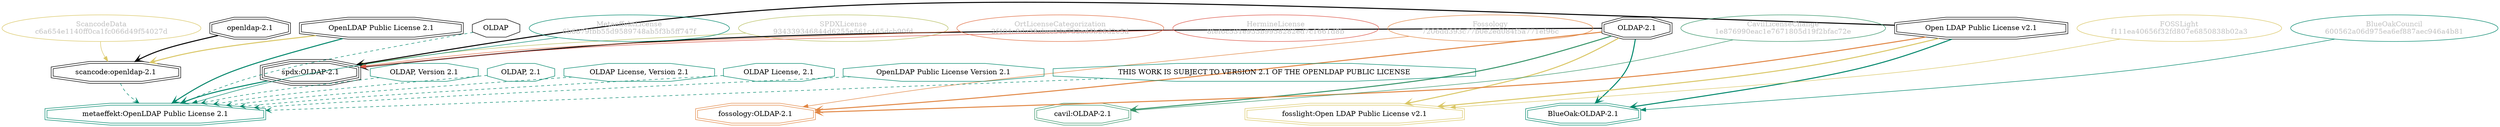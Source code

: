 strict digraph {
    node [shape=box];
    graph [splines=curved];
    3393 [label="SPDXLicense\n934339346844d6255e561c465dcb90fd"
         ,fontcolor=gray
         ,color="#b8bf62"
         ,fillcolor="beige;1"
         ,shape=ellipse];
    3394 [label="spdx:OLDAP-2.1"
         ,shape=tripleoctagon];
    3395 [label="OLDAP-2.1"
         ,shape=doubleoctagon];
    3396 [label="Open LDAP Public License v2.1"
         ,shape=doubleoctagon];
    8929 [label="BlueOakCouncil\n600562a06d975ea6ef887aec946a4b81"
         ,fontcolor=gray
         ,color="#00876c"
         ,fillcolor="beige;1"
         ,shape=ellipse];
    8930 [label="BlueOak:OLDAP-2.1"
         ,color="#00876c"
         ,shape=doubleoctagon];
    21401 [label="ScancodeData\nc6a654e1140ff0ca1fc066d49f54027d"
          ,fontcolor=gray
          ,color="#dac767"
          ,fillcolor="beige;1"
          ,shape=ellipse];
    21402 [label="scancode:openldap-2.1"
          ,shape=doubleoctagon];
    21403 [label="openldap-2.1"
          ,shape=doubleoctagon];
    21404 [label="OpenLDAP Public License 2.1"
          ,shape=doubleoctagon];
    27043 [label="Fossology\n7206dd393c77b0e2ed084f5a771ef96c"
          ,fontcolor=gray
          ,color="#e18745"
          ,fillcolor="beige;1"
          ,shape=ellipse];
    27044 [label="fossology:OLDAP-2.1"
          ,color="#e18745"
          ,shape=doubleoctagon];
    27265 [label=OLDAP
          ,shape=octagon];
    35138 [label="OrtLicenseCategorization\n2f404c8da38abcc34a732ad3b26d2e5d"
          ,fontcolor=gray
          ,color="#e06f45"
          ,fillcolor="beige;1"
          ,shape=ellipse];
    37337 [label="CavilLicenseChange\n1e876990eac1e7671805d19f2bfac72e"
          ,fontcolor=gray
          ,color="#379469"
          ,fillcolor="beige;1"
          ,shape=ellipse];
    37338 [label="cavil:OLDAP-2.1"
          ,color="#379469"
          ,shape=doubleoctagon];
    46442 [label="MetaeffektLicense\n6b6879fbb55d9589748ab5f3b5ff747f"
          ,fontcolor=gray
          ,color="#00876c"
          ,fillcolor="beige;1"
          ,shape=ellipse];
    46443 [label="metaeffekt:OpenLDAP Public License 2.1"
          ,color="#00876c"
          ,shape=doubleoctagon];
    46444 [label="OLDAP, Version 2.1"
          ,color="#00876c"
          ,shape=octagon];
    46445 [label="OLDAP, 2.1"
          ,color="#00876c"
          ,shape=octagon];
    46446 [label="OLDAP License, Version 2.1"
          ,color="#00876c"
          ,shape=octagon];
    46447 [label="OLDAP License, 2.1"
          ,color="#00876c"
          ,shape=octagon];
    46448 [label="OpenLDAP Public License Version 2.1"
          ,color="#00876c"
          ,shape=octagon];
    46449 [label="THIS WORK IS SUBJECT TO VERSION 2.1 OF THE OPENLDAP PUBLIC LICENSE"
          ,color="#00876c"
          ,shape=octagon];
    50046 [label="HermineLicense\n8fef6c531e935b9958282ed7c1661d8b"
          ,fontcolor=gray
          ,color="#dc574a"
          ,fillcolor="beige;1"
          ,shape=ellipse];
    51020 [label="FOSSLight\nf111ea40656f32fd807e6850838b02a3"
          ,fontcolor=gray
          ,color="#dac767"
          ,fillcolor="beige;1"
          ,shape=ellipse];
    51021 [label="fosslight:Open LDAP Public License v2.1"
          ,color="#dac767"
          ,shape=doubleoctagon];
    3393 -> 3394 [weight=0.5
                 ,color="#b8bf62"];
    3394 -> 46443 [style=bold
                  ,arrowhead=vee
                  ,weight=0.7
                  ,color="#00876c"];
    3395 -> 3394 [style=bold
                 ,arrowhead=vee
                 ,weight=0.7];
    3395 -> 8930 [style=bold
                 ,arrowhead=vee
                 ,weight=0.7
                 ,color="#00876c"];
    3395 -> 27044 [style=bold
                  ,arrowhead=vee
                  ,weight=0.7
                  ,color="#e18745"];
    3395 -> 37338 [style=bold
                  ,arrowhead=vee
                  ,weight=0.7
                  ,color="#379469"];
    3395 -> 37338 [style=bold
                  ,arrowhead=vee
                  ,weight=0.7
                  ,color="#379469"];
    3395 -> 51021 [style=bold
                  ,arrowhead=vee
                  ,weight=0.7
                  ,color="#dac767"];
    3396 -> 3394 [style=bold
                 ,arrowhead=vee
                 ,weight=0.7];
    3396 -> 8930 [style=bold
                 ,arrowhead=vee
                 ,weight=0.7
                 ,color="#00876c"];
    3396 -> 27044 [style=bold
                  ,arrowhead=vee
                  ,weight=0.7
                  ,color="#e18745"];
    3396 -> 51021 [style=bold
                  ,arrowhead=vee
                  ,weight=0.7
                  ,color="#dac767"];
    8929 -> 8930 [weight=0.5
                 ,color="#00876c"];
    21401 -> 21402 [weight=0.5
                   ,color="#dac767"];
    21402 -> 46443 [style=dashed
                   ,arrowhead=vee
                   ,weight=0.5
                   ,color="#00876c"];
    21403 -> 21402 [style=bold
                   ,arrowhead=vee
                   ,weight=0.7];
    21404 -> 21402 [style=bold
                   ,arrowhead=vee
                   ,weight=0.7
                   ,color="#dac767"];
    21404 -> 46443 [style=bold
                   ,arrowhead=vee
                   ,weight=0.7
                   ,color="#00876c"];
    27043 -> 27044 [weight=0.5
                   ,color="#e18745"];
    27265 -> 46443 [style=dashed
                   ,arrowhead=vee
                   ,weight=0.5
                   ,color="#00876c"];
    35138 -> 3394 [weight=0.5
                  ,color="#e06f45"];
    37337 -> 37338 [weight=0.5
                   ,color="#379469"];
    46442 -> 46443 [weight=0.5
                   ,color="#00876c"];
    46444 -> 46443 [style=dashed
                   ,arrowhead=vee
                   ,weight=0.5
                   ,color="#00876c"];
    46445 -> 46443 [style=dashed
                   ,arrowhead=vee
                   ,weight=0.5
                   ,color="#00876c"];
    46446 -> 46443 [style=dashed
                   ,arrowhead=vee
                   ,weight=0.5
                   ,color="#00876c"];
    46447 -> 46443 [style=dashed
                   ,arrowhead=vee
                   ,weight=0.5
                   ,color="#00876c"];
    46448 -> 46443 [style=dashed
                   ,arrowhead=vee
                   ,weight=0.5
                   ,color="#00876c"];
    46449 -> 46443 [style=dashed
                   ,arrowhead=vee
                   ,weight=0.5
                   ,color="#00876c"];
    50046 -> 3394 [weight=0.5
                  ,color="#dc574a"];
    51020 -> 51021 [weight=0.5
                   ,color="#dac767"];
}
